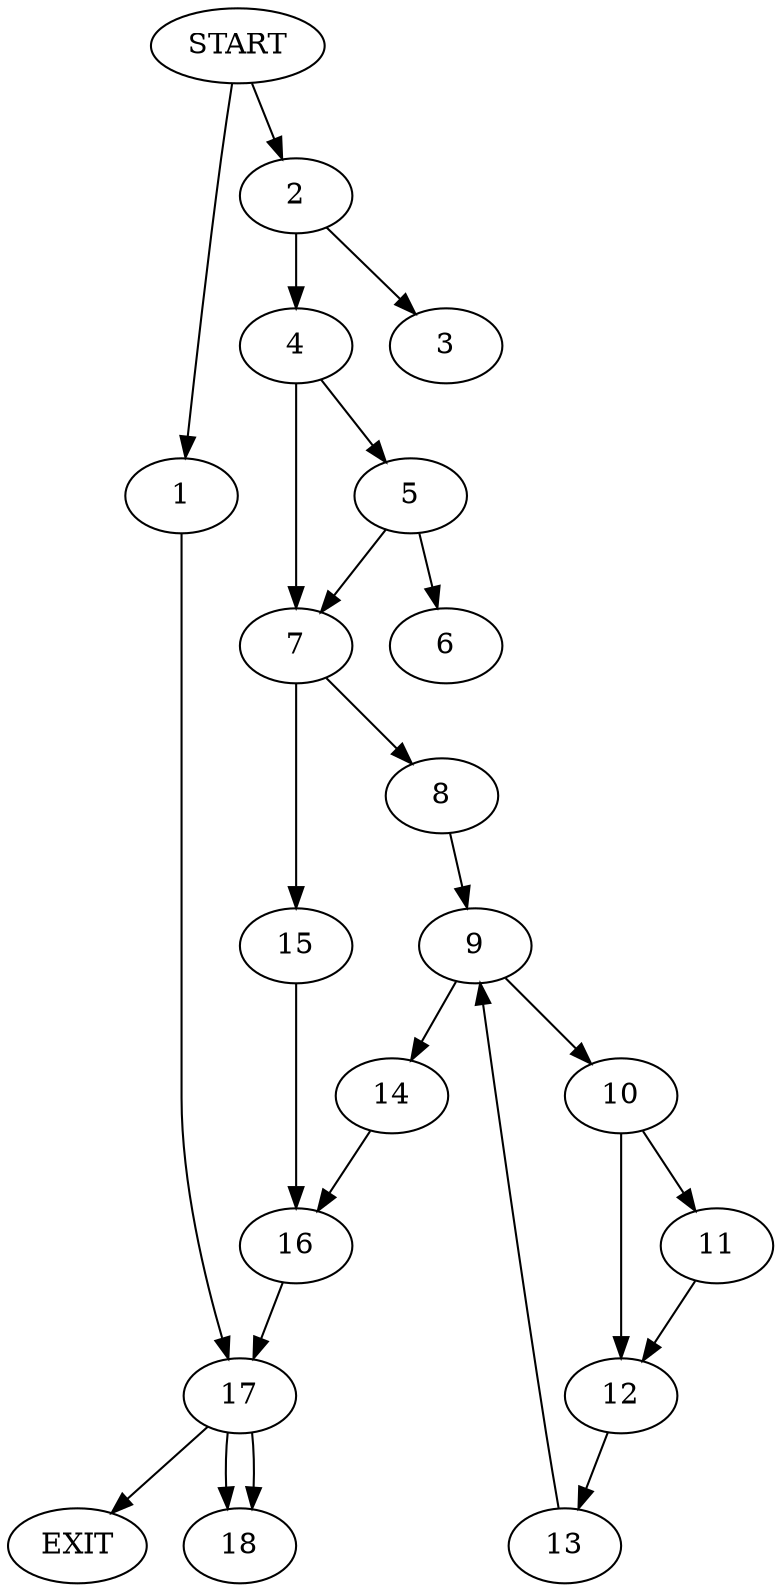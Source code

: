 digraph { 
0 [label="START"];
1;
2;
3;
4;
5;
6;
7;
8;
9;
10;
11;
12;
13;
14;
15;
16;
17;
18;
19[label="EXIT"];
0 -> 1;
0 -> 2;
1 -> 17;
2 -> 3;
2 -> 4;
4 -> 5;
4 -> 7;
5 -> 6;
5 -> 7;
7 -> 15;
7 -> 8;
8 -> 9;
9 -> 10;
9 -> 14;
10 -> 11;
10 -> 12;
11 -> 12;
12 -> 13;
13 -> 9;
14 -> 16;
15 -> 16;
16 -> 17;
17 -> 19;
17 -> 18;
17:s2 -> 18;
}